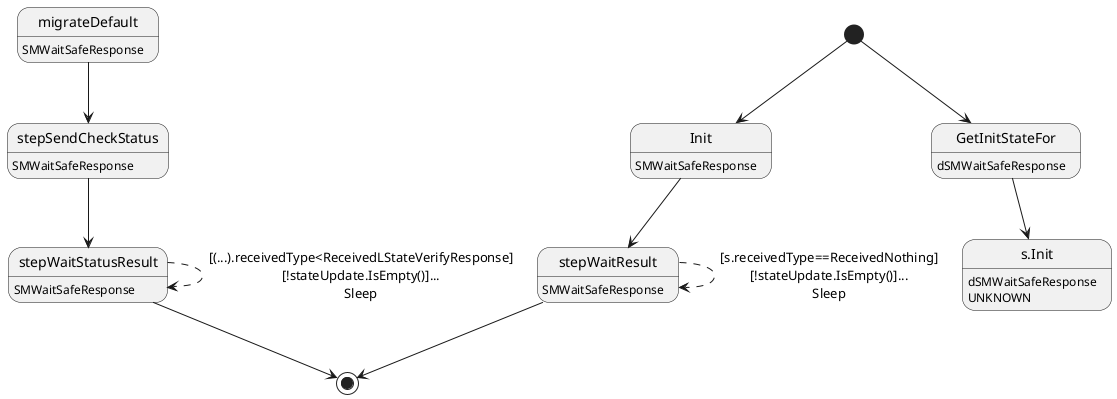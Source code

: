 @startuml
state "Init" as T01_S001
T01_S001 : SMWaitSafeResponse
[*] --> T01_S001
T01_S001 --> T01_S003
state "migrateDefault" as T01_S002
T01_S002 : SMWaitSafeResponse
T01_S002 --> T01_S004
state "stepSendCheckStatus" as T01_S004
T01_S004 : SMWaitSafeResponse
T01_S004 --> T01_S005
state "stepWaitResult" as T01_S003
T01_S003 : SMWaitSafeResponse
T01_S003 --[dashed]> T01_S003 : [s.receivedType==ReceivedNothing]\n[!stateUpdate.IsEmpty()]...\nSleep
T01_S003 --> [*]
state "stepWaitStatusResult" as T01_S005
T01_S005 : SMWaitSafeResponse
T01_S005 --[dashed]> T01_S005 : [(...).receivedType<ReceivedLStateVerifyResponse]\n[!stateUpdate.IsEmpty()]...\nSleep
T01_S005 --> [*]
state "GetInitStateFor" as T00_S001
T00_S001 : dSMWaitSafeResponse
[*] --> T00_S001
state "s.Init" as T00_U001
T00_U001 : dSMWaitSafeResponse
T00_U001 : UNKNOWN 
T00_S001 --> T00_U001
@enduml
